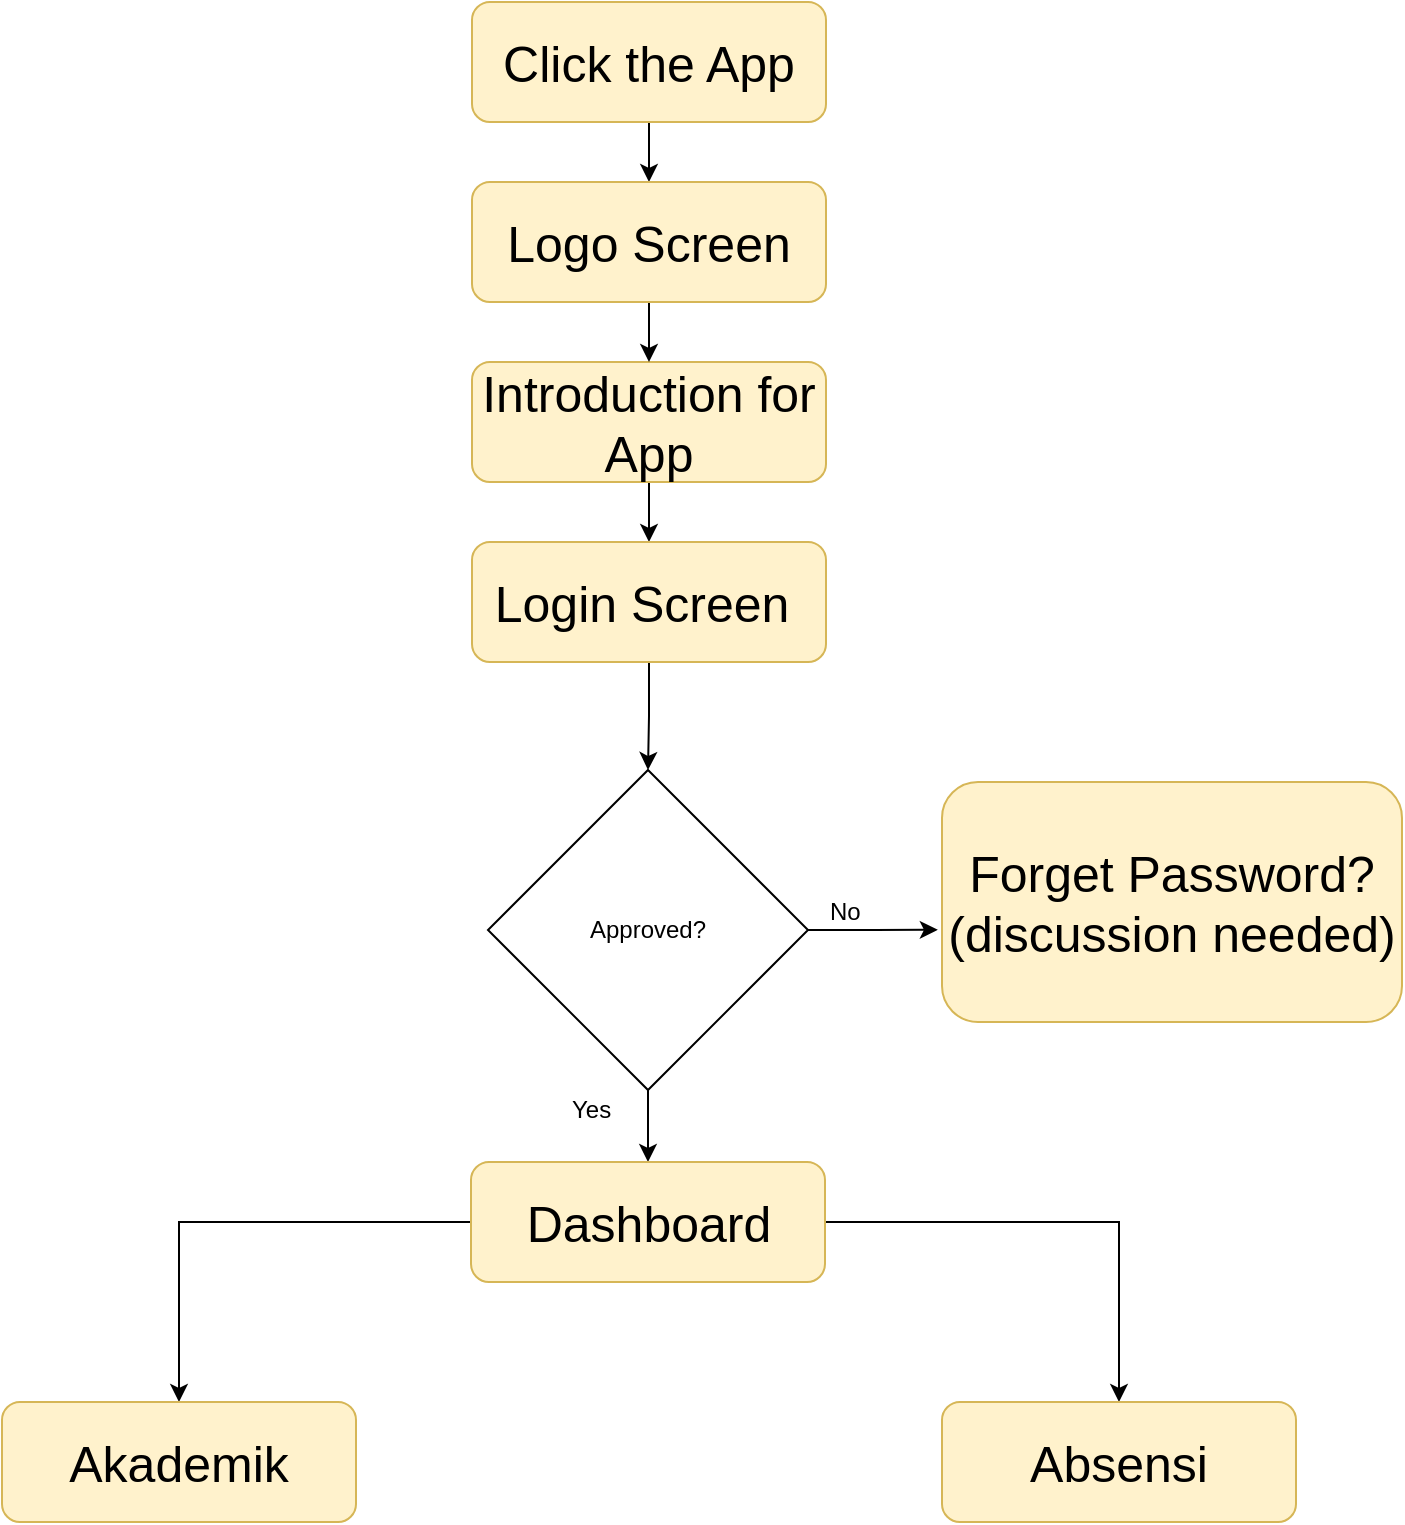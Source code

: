 <mxfile version="12.2.7" type="device" pages="1"><diagram id="I5xauAGBWkc3vlBFY0nh" name="Page-1"><mxGraphModel dx="1437" dy="774" grid="1" gridSize="10" guides="1" tooltips="1" connect="1" arrows="1" fold="1" page="1" pageScale="1" pageWidth="827" pageHeight="1169" math="0" shadow="0"><root><mxCell id="0"/><mxCell id="1" parent="0"/><mxCell id="j84ohkkrMabalEt7AesD-13" style="edgeStyle=orthogonalEdgeStyle;rounded=0;orthogonalLoop=1;jettySize=auto;html=1;" edge="1" parent="1" source="j84ohkkrMabalEt7AesD-1" target="j84ohkkrMabalEt7AesD-4"><mxGeometry relative="1" as="geometry"/></mxCell><mxCell id="j84ohkkrMabalEt7AesD-1" value="&lt;font style=&quot;font-size: 25px&quot;&gt;Click the App&lt;/font&gt;" style="rounded=1;whiteSpace=wrap;html=1;fillColor=#fff2cc;strokeColor=#d6b656;" vertex="1" parent="1"><mxGeometry x="325" y="40" width="177" height="60" as="geometry"/></mxCell><mxCell id="j84ohkkrMabalEt7AesD-16" style="edgeStyle=orthogonalEdgeStyle;rounded=0;orthogonalLoop=1;jettySize=auto;html=1;" edge="1" parent="1" source="j84ohkkrMabalEt7AesD-2" target="j84ohkkrMabalEt7AesD-3"><mxGeometry relative="1" as="geometry"/></mxCell><mxCell id="j84ohkkrMabalEt7AesD-2" value="&lt;span style=&quot;font-size: 25px&quot;&gt;Introduction for App&lt;/span&gt;" style="rounded=1;whiteSpace=wrap;html=1;fillColor=#fff2cc;strokeColor=#d6b656;" vertex="1" parent="1"><mxGeometry x="325" y="220" width="177" height="60" as="geometry"/></mxCell><mxCell id="j84ohkkrMabalEt7AesD-18" style="edgeStyle=orthogonalEdgeStyle;rounded=0;orthogonalLoop=1;jettySize=auto;html=1;" edge="1" parent="1" source="j84ohkkrMabalEt7AesD-3" target="j84ohkkrMabalEt7AesD-8"><mxGeometry relative="1" as="geometry"/></mxCell><mxCell id="j84ohkkrMabalEt7AesD-3" value="&lt;span style=&quot;font-size: 25px&quot;&gt;Login Screen&amp;nbsp;&lt;/span&gt;&lt;span style=&quot;color: rgba(0 , 0 , 0 , 0) ; font-family: monospace ; font-size: 0px ; white-space: nowrap&quot;&gt;%3CmxGraphModel%3E%3Croot%3E%3CmxCell%20id%3D%220%22%2F%3E%3CmxCell%20id%3D%221%22%20parent%3D%220%22%2F%3E%3CmxCell%20id%3D%222%22%20value%3D%22%26lt%3Bfont%20style%3D%26quot%3Bfont-size%3A%2025px%26quot%3B%26gt%3BClick%20the%20App%26lt%3B%2Ffont%26gt%3B%22%20style%3D%22rounded%3D1%3BwhiteSpace%3Dwrap%3Bhtml%3D1%3BfillColor%3D%23fff2cc%3BstrokeColor%3D%23d6b656%3B%22%20vertex%3D%221%22%20parent%3D%221%22%3E%3CmxGeometry%20x%3D%22325%22%20y%3D%2240%22%20width%3D%22177%22%20height%3D%2260%22%20as%3D%22geometry%22%2F%3E%3C%2FmxCell%3E%3C%2Froot%3E%3C%2FmxGraphModel%3E ss&lt;/span&gt;" style="rounded=1;whiteSpace=wrap;html=1;fillColor=#fff2cc;strokeColor=#d6b656;" vertex="1" parent="1"><mxGeometry x="325" y="310" width="177" height="60" as="geometry"/></mxCell><mxCell id="j84ohkkrMabalEt7AesD-14" style="edgeStyle=orthogonalEdgeStyle;rounded=0;orthogonalLoop=1;jettySize=auto;html=1;entryX=0.5;entryY=0;entryDx=0;entryDy=0;" edge="1" parent="1" source="j84ohkkrMabalEt7AesD-4" target="j84ohkkrMabalEt7AesD-2"><mxGeometry relative="1" as="geometry"/></mxCell><mxCell id="j84ohkkrMabalEt7AesD-4" value="&lt;span style=&quot;font-size: 25px&quot;&gt;Logo Screen&lt;/span&gt;" style="rounded=1;whiteSpace=wrap;html=1;fillColor=#fff2cc;strokeColor=#d6b656;" vertex="1" parent="1"><mxGeometry x="325" y="130" width="177" height="60" as="geometry"/></mxCell><mxCell id="j84ohkkrMabalEt7AesD-21" style="edgeStyle=orthogonalEdgeStyle;rounded=0;orthogonalLoop=1;jettySize=auto;html=1;entryX=-0.009;entryY=0.616;entryDx=0;entryDy=0;entryPerimeter=0;" edge="1" parent="1" source="j84ohkkrMabalEt7AesD-8" target="j84ohkkrMabalEt7AesD-9"><mxGeometry relative="1" as="geometry"/></mxCell><mxCell id="j84ohkkrMabalEt7AesD-25" style="edgeStyle=orthogonalEdgeStyle;rounded=0;orthogonalLoop=1;jettySize=auto;html=1;" edge="1" parent="1" source="j84ohkkrMabalEt7AesD-8"><mxGeometry relative="1" as="geometry"><mxPoint x="413" y="620" as="targetPoint"/></mxGeometry></mxCell><mxCell id="j84ohkkrMabalEt7AesD-8" value="Approved?" style="rhombus;whiteSpace=wrap;html=1;" vertex="1" parent="1"><mxGeometry x="333" y="424" width="160" height="160" as="geometry"/></mxCell><mxCell id="j84ohkkrMabalEt7AesD-9" value="&lt;span style=&quot;font-size: 25px&quot;&gt;Forget Password? (discussion needed)&lt;/span&gt;" style="rounded=1;whiteSpace=wrap;html=1;fillColor=#fff2cc;strokeColor=#d6b656;" vertex="1" parent="1"><mxGeometry x="560" y="430" width="230" height="120" as="geometry"/></mxCell><mxCell id="j84ohkkrMabalEt7AesD-26" style="edgeStyle=orthogonalEdgeStyle;rounded=0;orthogonalLoop=1;jettySize=auto;html=1;" edge="1" parent="1" source="j84ohkkrMabalEt7AesD-10" target="j84ohkkrMabalEt7AesD-11"><mxGeometry relative="1" as="geometry"/></mxCell><mxCell id="j84ohkkrMabalEt7AesD-27" style="edgeStyle=orthogonalEdgeStyle;rounded=0;orthogonalLoop=1;jettySize=auto;html=1;" edge="1" parent="1" source="j84ohkkrMabalEt7AesD-10" target="j84ohkkrMabalEt7AesD-12"><mxGeometry relative="1" as="geometry"/></mxCell><mxCell id="j84ohkkrMabalEt7AesD-10" value="&lt;font style=&quot;font-size: 25px&quot;&gt;Dashboard&lt;/font&gt;&lt;span style=&quot;color: rgba(0 , 0 , 0 , 0) ; font-family: monospace ; font-size: 0px ; white-space: nowrap&quot;&gt;%3CmxGraphModel%3E%3Croot%3E%3CmxCell%20id%3D%220%22%2F%3E%3CmxCell%20id%3D%221%22%20parent%3D%220%22%2F%3E%3CmxCell%20id%3D%222%22%20value%3D%22%26lt%3Bfont%20style%3D%26quot%3Bfont-size%3A%2025px%26quot%3B%26gt%3BClick%20the%20App%26lt%3B%2Ffont%26gt%3B%22%20style%3D%22rounded%3D1%3BwhiteSpace%3Dwrap%3Bhtml%3D1%3BfillColor%3D%23fff2cc%3BstrokeColor%3D%23d6b656%3B%22%20vertex%3D%221%22%20parent%3D%221%22%3E%3CmxGeometry%20x%3D%22325%22%20y%3D%2240%22%20width%3D%22177%22%20height%3D%2260%22%20as%3D%22geometry%22%2F%3E%3C%2FmxCell%3E%3C%2Froot%3E%3C%2FmxGraphModel%3E&lt;/span&gt;" style="rounded=1;whiteSpace=wrap;html=1;fillColor=#fff2cc;strokeColor=#d6b656;" vertex="1" parent="1"><mxGeometry x="324.5" y="620" width="177" height="60" as="geometry"/></mxCell><mxCell id="j84ohkkrMabalEt7AesD-11" value="&lt;font style=&quot;font-size: 25px&quot;&gt;Akademik&lt;/font&gt;&lt;span style=&quot;color: rgba(0 , 0 , 0 , 0) ; font-family: monospace ; font-size: 0px ; white-space: nowrap&quot;&gt;%3CmxGraphModel%3E%3Croot%3E%3CmxCell%20id%3D%220%22%2F%3E%3CmxCell%20id%3D%221%22%20parent%3D%220%22%2F%3E%3CmxCell%20id%3D%222%22%20value%3D%22%26lt%3Bfont%20style%3D%26quot%3Bfont-size%3A%2025px%26quot%3B%26gt%3BClick%20the%20App%26lt%3B%2Ffont%26gt%3B%22%20style%3D%22rounded%3D1%3BwhiteSpace%3Dwrap%3Bhtml%3D1%3BfillColor%3D%23fff2cc%3BstrokeColor%3D%23d6b656%3B%22%20vertex%3D%221%22%20parent%3D%221%22%3E%3CmxGeometry%20x%3D%22325%22%20y%3D%2240%22%20width%3D%22177%22%20height%3D%2260%22%20as%3D%22geometry%22%2F%3E%3C%2FmxCell%3E%3C%2Froot%3E%3C%2FmxGraphModel%3E&lt;/span&gt;" style="rounded=1;whiteSpace=wrap;html=1;fillColor=#fff2cc;strokeColor=#d6b656;" vertex="1" parent="1"><mxGeometry x="90" y="740" width="177" height="60" as="geometry"/></mxCell><mxCell id="j84ohkkrMabalEt7AesD-12" value="&lt;font style=&quot;font-size: 25px&quot;&gt;Absensi&lt;/font&gt;" style="rounded=1;whiteSpace=wrap;html=1;fillColor=#fff2cc;strokeColor=#d6b656;" vertex="1" parent="1"><mxGeometry x="560" y="740" width="177" height="60" as="geometry"/></mxCell><mxCell id="j84ohkkrMabalEt7AesD-28" value="No" style="text;html=1;resizable=0;points=[];autosize=1;align=left;verticalAlign=top;spacingTop=-4;" vertex="1" parent="1"><mxGeometry x="501.5" y="485" width="30" height="10" as="geometry"/></mxCell><mxCell id="j84ohkkrMabalEt7AesD-29" value="Yes" style="text;html=1;resizable=0;points=[];autosize=1;align=left;verticalAlign=top;spacingTop=-4;" vertex="1" parent="1"><mxGeometry x="373" y="584" width="40" height="10" as="geometry"/></mxCell></root></mxGraphModel></diagram></mxfile>